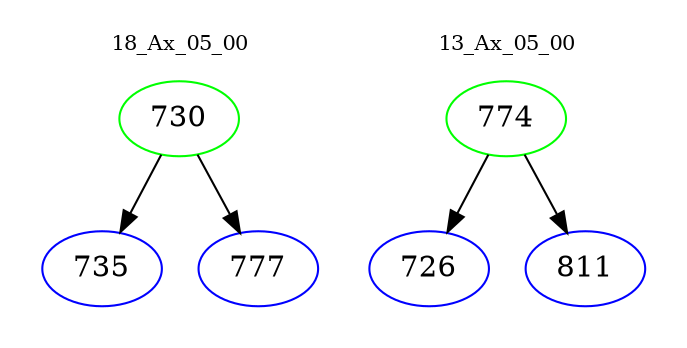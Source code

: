 digraph{
subgraph cluster_0 {
color = white
label = "18_Ax_05_00";
fontsize=10;
T0_730 [label="730", color="green"]
T0_730 -> T0_735 [color="black"]
T0_735 [label="735", color="blue"]
T0_730 -> T0_777 [color="black"]
T0_777 [label="777", color="blue"]
}
subgraph cluster_1 {
color = white
label = "13_Ax_05_00";
fontsize=10;
T1_774 [label="774", color="green"]
T1_774 -> T1_726 [color="black"]
T1_726 [label="726", color="blue"]
T1_774 -> T1_811 [color="black"]
T1_811 [label="811", color="blue"]
}
}
